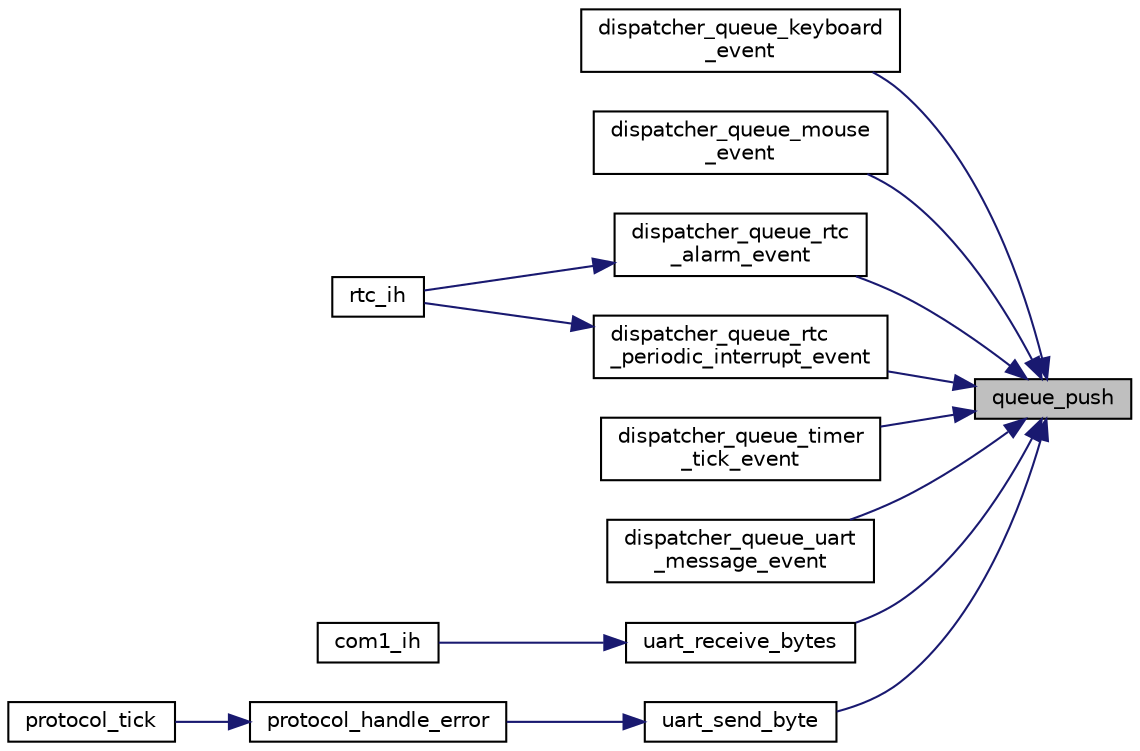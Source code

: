 digraph "queue_push"
{
 // LATEX_PDF_SIZE
  edge [fontname="Helvetica",fontsize="10",labelfontname="Helvetica",labelfontsize="10"];
  node [fontname="Helvetica",fontsize="10",shape=record];
  rankdir="RL";
  Node1 [label="queue_push",height=0.2,width=0.4,color="black", fillcolor="grey75", style="filled", fontcolor="black",tooltip="Adds an element to the back of the given queue."];
  Node1 -> Node2 [dir="back",color="midnightblue",fontsize="10",style="solid",fontname="Helvetica"];
  Node2 [label="dispatcher_queue_keyboard\l_event",height=0.2,width=0.4,color="black", fillcolor="white", style="filled",URL="$group__dispatcher.html#gaa106804cec3901891611d04d98f29364",tooltip="Retrieves keyboard state and adds a keyboard event to the event queue."];
  Node1 -> Node3 [dir="back",color="midnightblue",fontsize="10",style="solid",fontname="Helvetica"];
  Node3 [label="dispatcher_queue_mouse\l_event",height=0.2,width=0.4,color="black", fillcolor="white", style="filled",URL="$group__dispatcher.html#ga4c39e0dc16fa4d90a99a26398d43ac98",tooltip="Retrieves mouse packet and adds a mouse event to the event queue."];
  Node1 -> Node4 [dir="back",color="midnightblue",fontsize="10",style="solid",fontname="Helvetica"];
  Node4 [label="dispatcher_queue_rtc\l_alarm_event",height=0.2,width=0.4,color="black", fillcolor="white", style="filled",URL="$group__dispatcher.html#gab3cab02f3479a181fc0d998a0b93a308",tooltip="Adds an rtc alarm interrupt event to the event queue."];
  Node4 -> Node5 [dir="back",color="midnightblue",fontsize="10",style="solid",fontname="Helvetica"];
  Node5 [label="rtc_ih",height=0.2,width=0.4,color="black", fillcolor="white", style="filled",URL="$group__rtc.html#ga75dad42881d64cf07cf1bdc2979a7056",tooltip="RTC interrupt handler."];
  Node1 -> Node6 [dir="back",color="midnightblue",fontsize="10",style="solid",fontname="Helvetica"];
  Node6 [label="dispatcher_queue_rtc\l_periodic_interrupt_event",height=0.2,width=0.4,color="black", fillcolor="white", style="filled",URL="$group__dispatcher.html#ga5a51a32dd9dd997860ed8806b5c52aba",tooltip="Adds an rtc periodic interrupt event to the event queue."];
  Node6 -> Node5 [dir="back",color="midnightblue",fontsize="10",style="solid",fontname="Helvetica"];
  Node1 -> Node7 [dir="back",color="midnightblue",fontsize="10",style="solid",fontname="Helvetica"];
  Node7 [label="dispatcher_queue_timer\l_tick_event",height=0.2,width=0.4,color="black", fillcolor="white", style="filled",URL="$group__dispatcher.html#ga9c83cccd77212bc8de6918cdd5a10c06",tooltip="Adds a timer interrupt event to the event queue."];
  Node1 -> Node8 [dir="back",color="midnightblue",fontsize="10",style="solid",fontname="Helvetica"];
  Node8 [label="dispatcher_queue_uart\l_message_event",height=0.2,width=0.4,color="black", fillcolor="white", style="filled",URL="$group__dispatcher.html#gad6f2454f26e722b8ca2bd01772d4d287",tooltip="Adds a uart message event to the event queue with the given message as content."];
  Node1 -> Node9 [dir="back",color="midnightblue",fontsize="10",style="solid",fontname="Helvetica"];
  Node9 [label="uart_receive_bytes",height=0.2,width=0.4,color="black", fillcolor="white", style="filled",URL="$group__uart.html#ga044300424f25aaf6d622538cafe79d90",tooltip="Receives bytes from the serial port and puts them in a software queue."];
  Node9 -> Node10 [dir="back",color="midnightblue",fontsize="10",style="solid",fontname="Helvetica"];
  Node10 [label="com1_ih",height=0.2,width=0.4,color="black", fillcolor="white", style="filled",URL="$group__uart.html#ga2820f530017133c17706dbc238f738d9",tooltip="COM1 interrupt handler."];
  Node1 -> Node11 [dir="back",color="midnightblue",fontsize="10",style="solid",fontname="Helvetica"];
  Node11 [label="uart_send_byte",height=0.2,width=0.4,color="black", fillcolor="white", style="filled",URL="$group__uart.html#ga00a2984ead2b73e2871dfda7c1ac49e3",tooltip="Adds a byte to the software queue of bytes to be sent and tries to send bytes."];
  Node11 -> Node12 [dir="back",color="midnightblue",fontsize="10",style="solid",fontname="Helvetica"];
  Node12 [label="protocol_handle_error",height=0.2,width=0.4,color="black", fillcolor="white", style="filled",URL="$group__protocol.html#ga237c5c08ee5d5008a930af465c7bd5d5",tooltip="Reacts to a serial port error."];
  Node12 -> Node13 [dir="back",color="midnightblue",fontsize="10",style="solid",fontname="Helvetica"];
  Node13 [label="protocol_tick",height=0.2,width=0.4,color="black", fillcolor="white", style="filled",URL="$group__protocol.html#ga0b3e768da60827fe622bd3932efc82ff",tooltip="Reacts to a timer interrupt to detect timeouts."];
}
